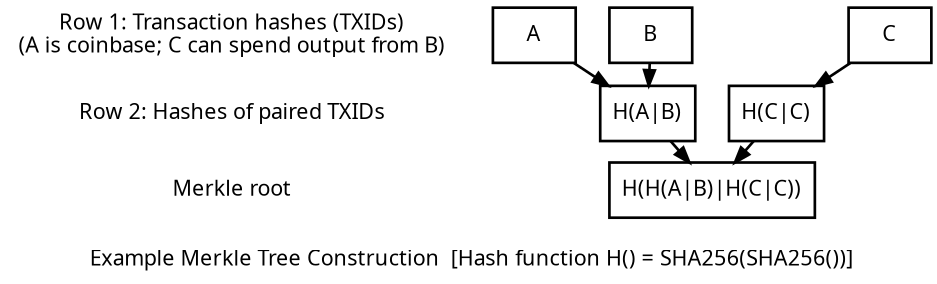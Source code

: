 digraph {

size=6.25;
rankdir=TB
//splines = ortho;
ranksep = 0.2;
nodesep = 0.3;

edge [ penwidth = 1.75, fontname="Sans" ]
node [ penwidth = 1.75, shape = "box", fontname="Sans", ]
graph [ penwidth = 1.75, fontname="Sans" ]

{
    node [ shape = "none" ];
    txids [ label = "Row 1: Transaction hashes (TXIDs)\n(A is coinbase; C can spend output from B)" ];
    row2  [ label = "Row 2: Hashes of paired TXIDs" ];
    rootrow [ label = "Merkle root" ];

    txids -> row2 -> rootrow [ style = "invis" ];
}

txid_a [ label = "A" ];
txid_b [ label = "B" ];
txid_invis [ label = "C", style = "invis" ];
txid_c [ label = "C" ];

row2_ab [ label = "H(A|B)" ];
row2_cc [ label = "H(C|C)" ];

root [ label = "H(H(A|B)|H(C|C))" ];

txid_a -> row2_ab [ weight = 1 ];
txid_b -> row2_ab [ weight = 1 ];
txid_c -> row2_cc;
txid_invis -> row2_cc [ style = "invis" ];

row2_ab -> root;
row2_cc -> root;


label = "\n Example Merkle Tree Construction  [Hash function H() = SHA256(SHA256())]"
}
